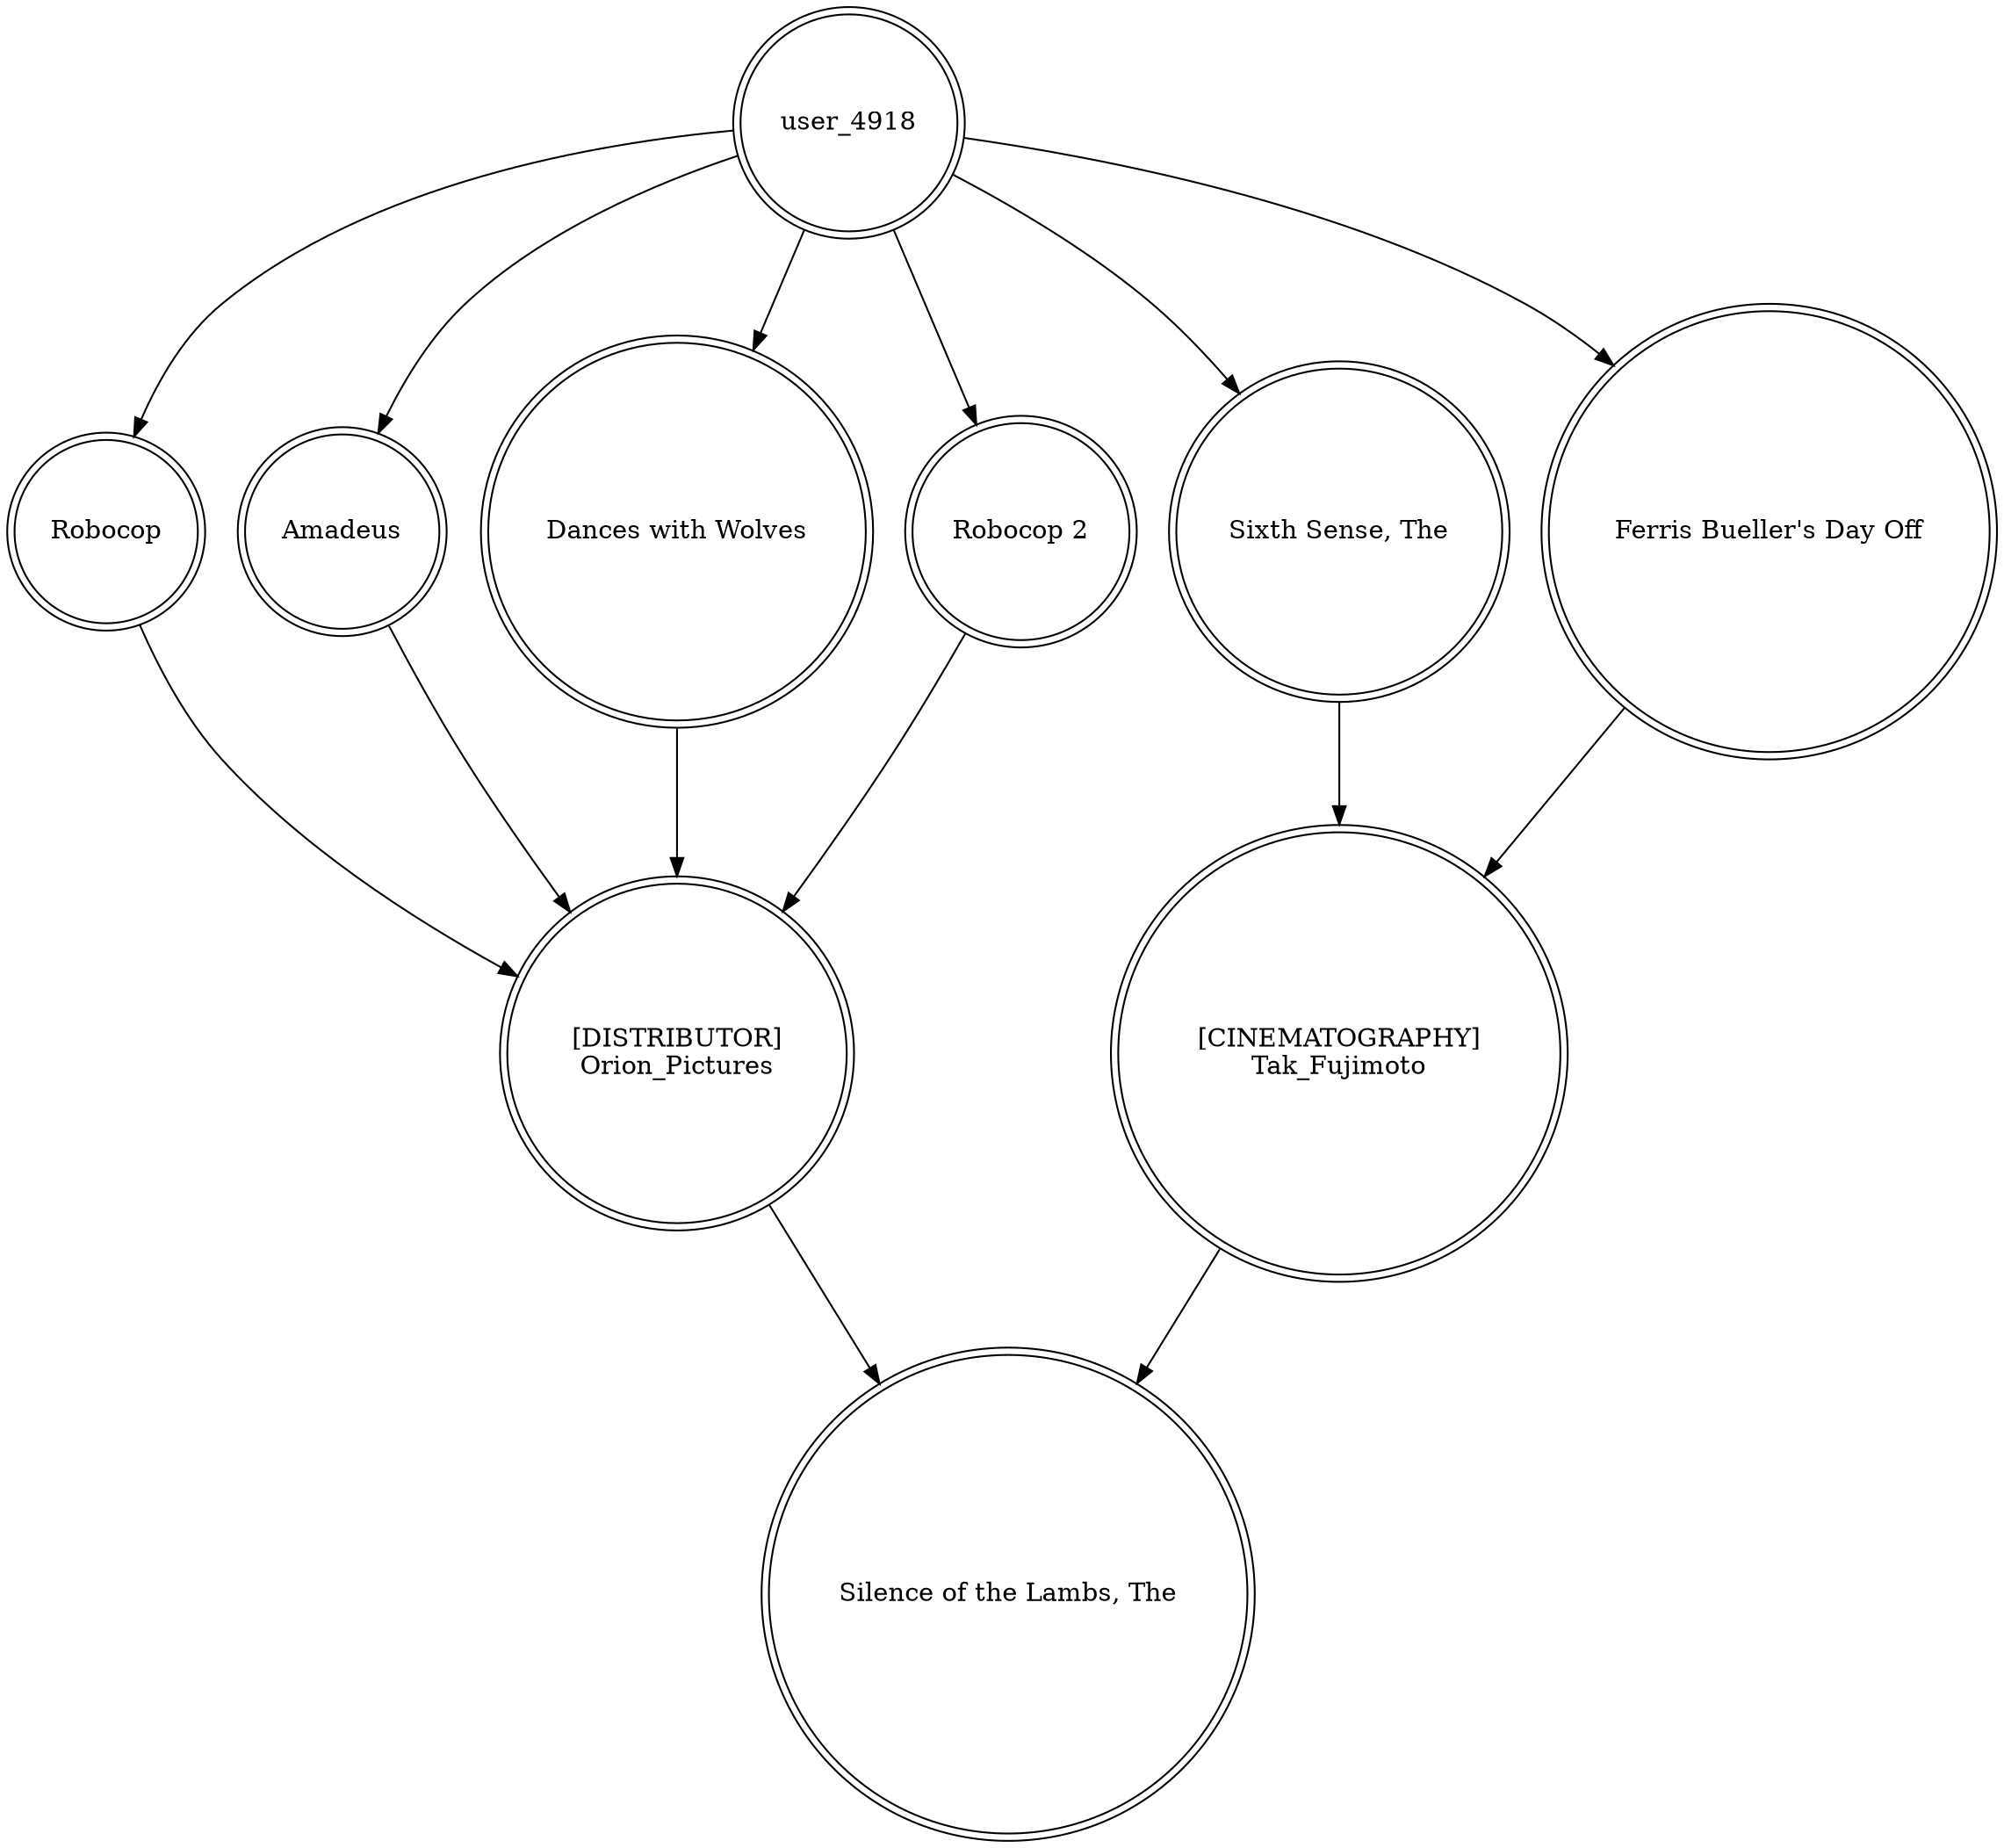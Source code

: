 digraph finite_state_machine {
	node [shape=doublecircle]
	Robocop -> "[DISTRIBUTOR]
Orion_Pictures"
	"[DISTRIBUTOR]
Orion_Pictures" -> "Silence of the Lambs, The"
	user_4918 -> Robocop
	Amadeus -> "[DISTRIBUTOR]
Orion_Pictures"
	user_4918 -> "Sixth Sense, The"
	user_4918 -> "Dances with Wolves"
	"Robocop 2" -> "[DISTRIBUTOR]
Orion_Pictures"
	"[CINEMATOGRAPHY]
Tak_Fujimoto" -> "Silence of the Lambs, The"
	"Ferris Bueller's Day Off" -> "[CINEMATOGRAPHY]
Tak_Fujimoto"
	user_4918 -> "Robocop 2"
	user_4918 -> "Ferris Bueller's Day Off"
	"Sixth Sense, The" -> "[CINEMATOGRAPHY]
Tak_Fujimoto"
	user_4918 -> Amadeus
	"Dances with Wolves" -> "[DISTRIBUTOR]
Orion_Pictures"
}
